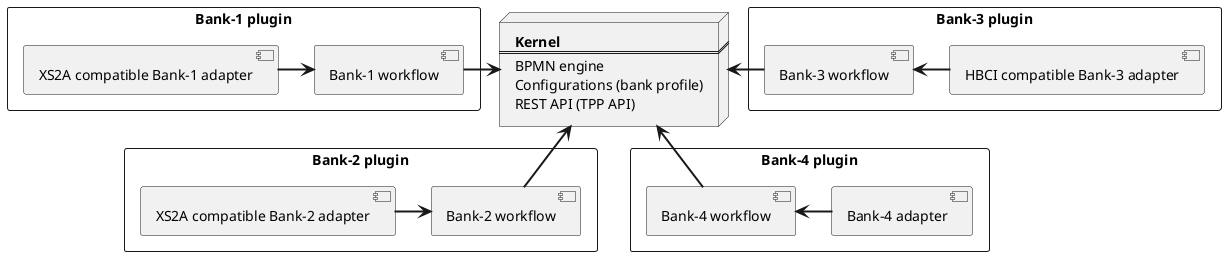 @startuml

node core [
    <b>Kernel</b>
    ==
    BPMN engine
    Configurations (bank profile)
    REST API (TPP API)
]

rectangle "Bank-1 plugin" {
    component "XS2A compatible Bank-1 adapter" as bank1
    component "Bank-1 workflow" as workflow1
}

rectangle "Bank-2 plugin" {
    component "XS2A compatible Bank-2 adapter" as bank2
    component "Bank-2 workflow" as workflow2
}

rectangle "Bank-3 plugin" {
    component "HBCI compatible Bank-3 adapter" as bank3
    component "Bank-3 workflow" as workflow3
}

rectangle "Bank-4 plugin" {
    component "Bank-4 adapter" as bank4
    component "Bank-4 workflow" as workflow4
}


workflow1 =right=> core
bank1 =right=> workflow1

workflow2 =left=> core
bank2 =left=> workflow2

workflow3 =left=> core
bank3 =left=> workflow3

workflow4 =left=> core
bank4 =left=> workflow4

bank1 -[hidden]down-> bank2
bank3 -[hidden]down-> bank4

@enduml
